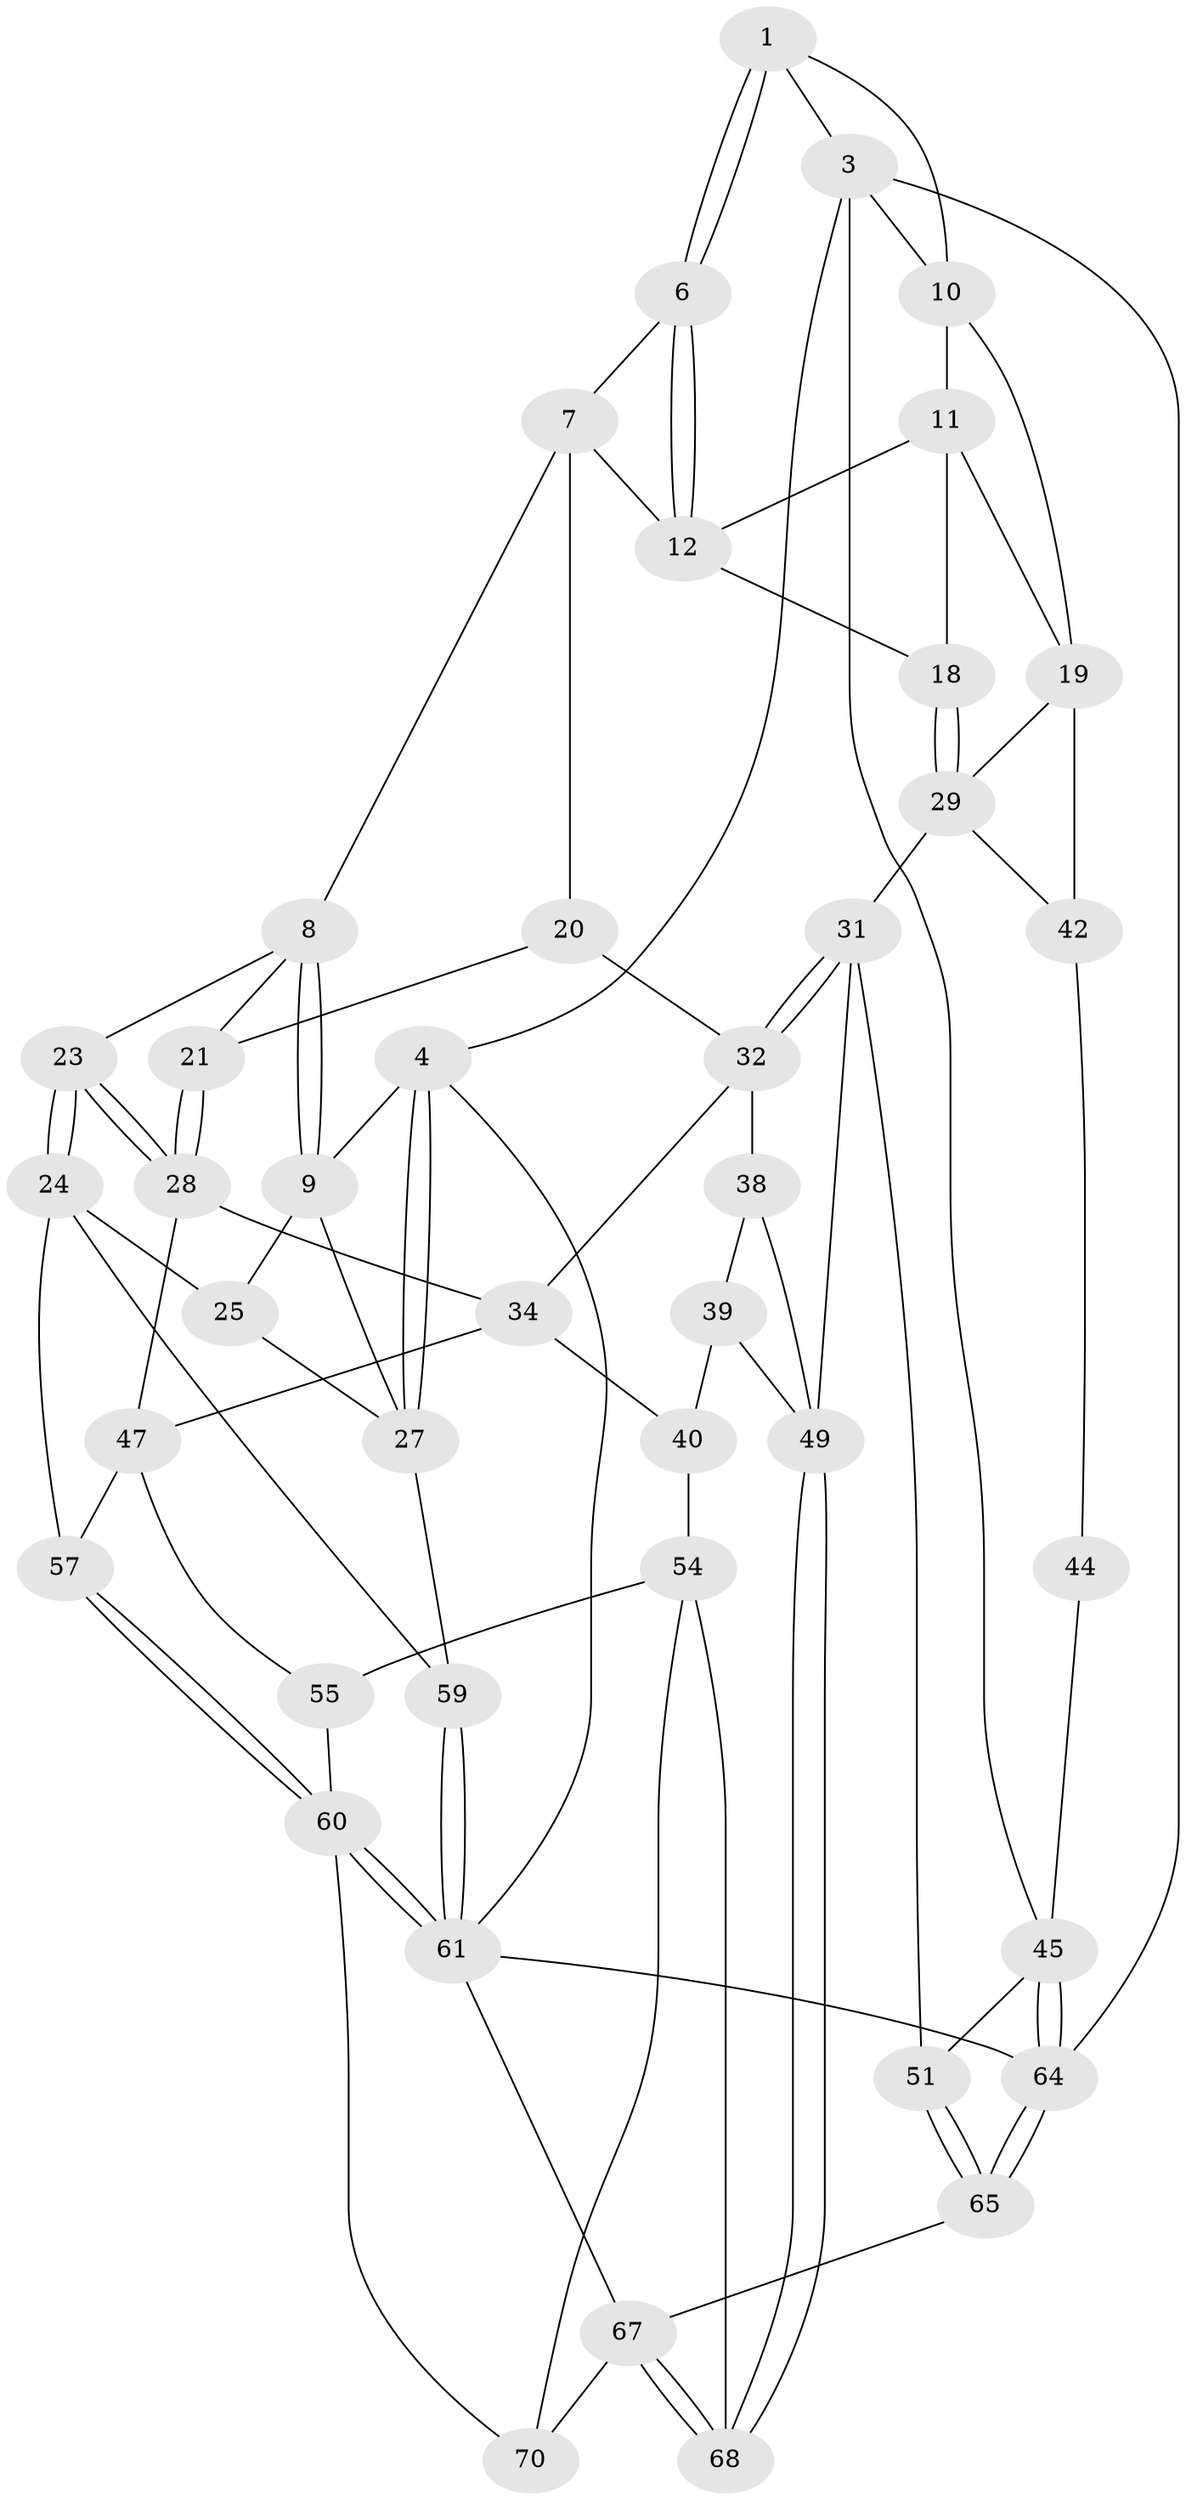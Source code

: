 // Generated by graph-tools (version 1.1) at 2025/52/02/27/25 19:52:41]
// undirected, 43 vertices, 94 edges
graph export_dot {
graph [start="1"]
  node [color=gray90,style=filled];
  1 [pos="+0.3535326716042253+0",super="+2"];
  3 [pos="+1+0",super="+13"];
  4 [pos="+0+0",super="+5"];
  6 [pos="+0.41435776598486385+0.002733315812200121"];
  7 [pos="+0.4046875655722631+0.07986309628240058",super="+16"];
  8 [pos="+0.32905256630211366+0.23594869830691423",super="+22"];
  9 [pos="+0.17168796270558107+0.24900637642066062",super="+26"];
  10 [pos="+0.7947678415416829+0.08529109867685687",super="+14"];
  11 [pos="+0.6919824844294115+0.17326536572636303",super="+17"];
  12 [pos="+0.6718781585376519+0.17504505321496272",super="+15"];
  18 [pos="+0.7474617000919108+0.3997964096856746"];
  19 [pos="+1+0.3217303772951382",super="+36"];
  20 [pos="+0.5204264945156928+0.3517810828423792"];
  21 [pos="+0.3904000510579454+0.31783786005421316"];
  23 [pos="+0.21544113076631352+0.5002509659277019"];
  24 [pos="+0.21073537626931613+0.501681239049382",super="+58"];
  25 [pos="+0.11421124042755677+0.47205378699496553"];
  27 [pos="+0+0.038065138365553065",super="+37"];
  28 [pos="+0.23164252751571623+0.4977343742406531",super="+35"];
  29 [pos="+0.7373094988912119+0.48508937908362154",super="+30"];
  31 [pos="+0.7272930101299802+0.5275783948859117",super="+48"];
  32 [pos="+0.552463866039036+0.48473828679024905",super="+33"];
  34 [pos="+0.5059063038837698+0.4383237814748899",super="+41"];
  38 [pos="+0.5359588368128861+0.5716447434804277"];
  39 [pos="+0.49290421849480315+0.6002565008403601",super="+52"];
  40 [pos="+0.4559719704488982+0.6090494653021318",super="+53"];
  42 [pos="+1+0.4271384384075671",super="+43"];
  44 [pos="+0.9493848436742653+0.498365448967641"];
  45 [pos="+1+0.6794282709516737",super="+46"];
  47 [pos="+0.42467554598874013+0.6106695974601154",super="+56"];
  49 [pos="+0.7428878102392023+0.6921575690841165",super="+50"];
  51 [pos="+0.7957801143352758+0.6789993541110774"];
  54 [pos="+0.5090658203283287+0.7684414714948304",super="+69"];
  55 [pos="+0.42564941934629963+0.7426888212029154"];
  57 [pos="+0.2765922450139306+0.694209902229029"];
  59 [pos="+0+0.9825260198298468"];
  60 [pos="+0.2617862198281248+0.8660033991729045",super="+62"];
  61 [pos="+0+1",super="+63"];
  64 [pos="+1+1",super="+71"];
  65 [pos="+0.8676908218582814+0.7771803181420658",super="+66"];
  67 [pos="+0.6658826253871906+1",super="+72"];
  68 [pos="+0.6556460415772225+1"];
  70 [pos="+0.37852757115419866+0.9110419076502565"];
  1 -- 6;
  1 -- 6;
  1 -- 10;
  1 -- 3;
  3 -- 4;
  3 -- 10;
  3 -- 45;
  3 -- 64;
  4 -- 27;
  4 -- 27;
  4 -- 61;
  4 -- 9;
  6 -- 7;
  6 -- 12;
  6 -- 12;
  7 -- 8;
  7 -- 12;
  7 -- 20;
  8 -- 9;
  8 -- 9;
  8 -- 21;
  8 -- 23;
  9 -- 25;
  9 -- 27;
  10 -- 11;
  10 -- 19;
  11 -- 12;
  11 -- 19;
  11 -- 18;
  12 -- 18;
  18 -- 29;
  18 -- 29;
  19 -- 42;
  19 -- 29;
  20 -- 21;
  20 -- 32;
  21 -- 28;
  21 -- 28;
  23 -- 24;
  23 -- 24;
  23 -- 28;
  23 -- 28;
  24 -- 25;
  24 -- 57;
  24 -- 59;
  25 -- 27;
  27 -- 59;
  28 -- 34;
  28 -- 47;
  29 -- 31;
  29 -- 42;
  31 -- 32;
  31 -- 32;
  31 -- 49;
  31 -- 51;
  32 -- 38;
  32 -- 34;
  34 -- 40;
  34 -- 47;
  38 -- 39;
  38 -- 49;
  39 -- 40 [weight=2];
  39 -- 49;
  40 -- 54;
  42 -- 44;
  44 -- 45;
  45 -- 64;
  45 -- 64;
  45 -- 51;
  47 -- 57;
  47 -- 55;
  49 -- 68;
  49 -- 68;
  51 -- 65;
  51 -- 65;
  54 -- 55;
  54 -- 70;
  54 -- 68;
  55 -- 60;
  57 -- 60;
  57 -- 60;
  59 -- 61;
  59 -- 61;
  60 -- 61;
  60 -- 61;
  60 -- 70;
  61 -- 67;
  61 -- 64;
  64 -- 65 [weight=2];
  64 -- 65;
  65 -- 67;
  67 -- 68;
  67 -- 68;
  67 -- 70;
}
